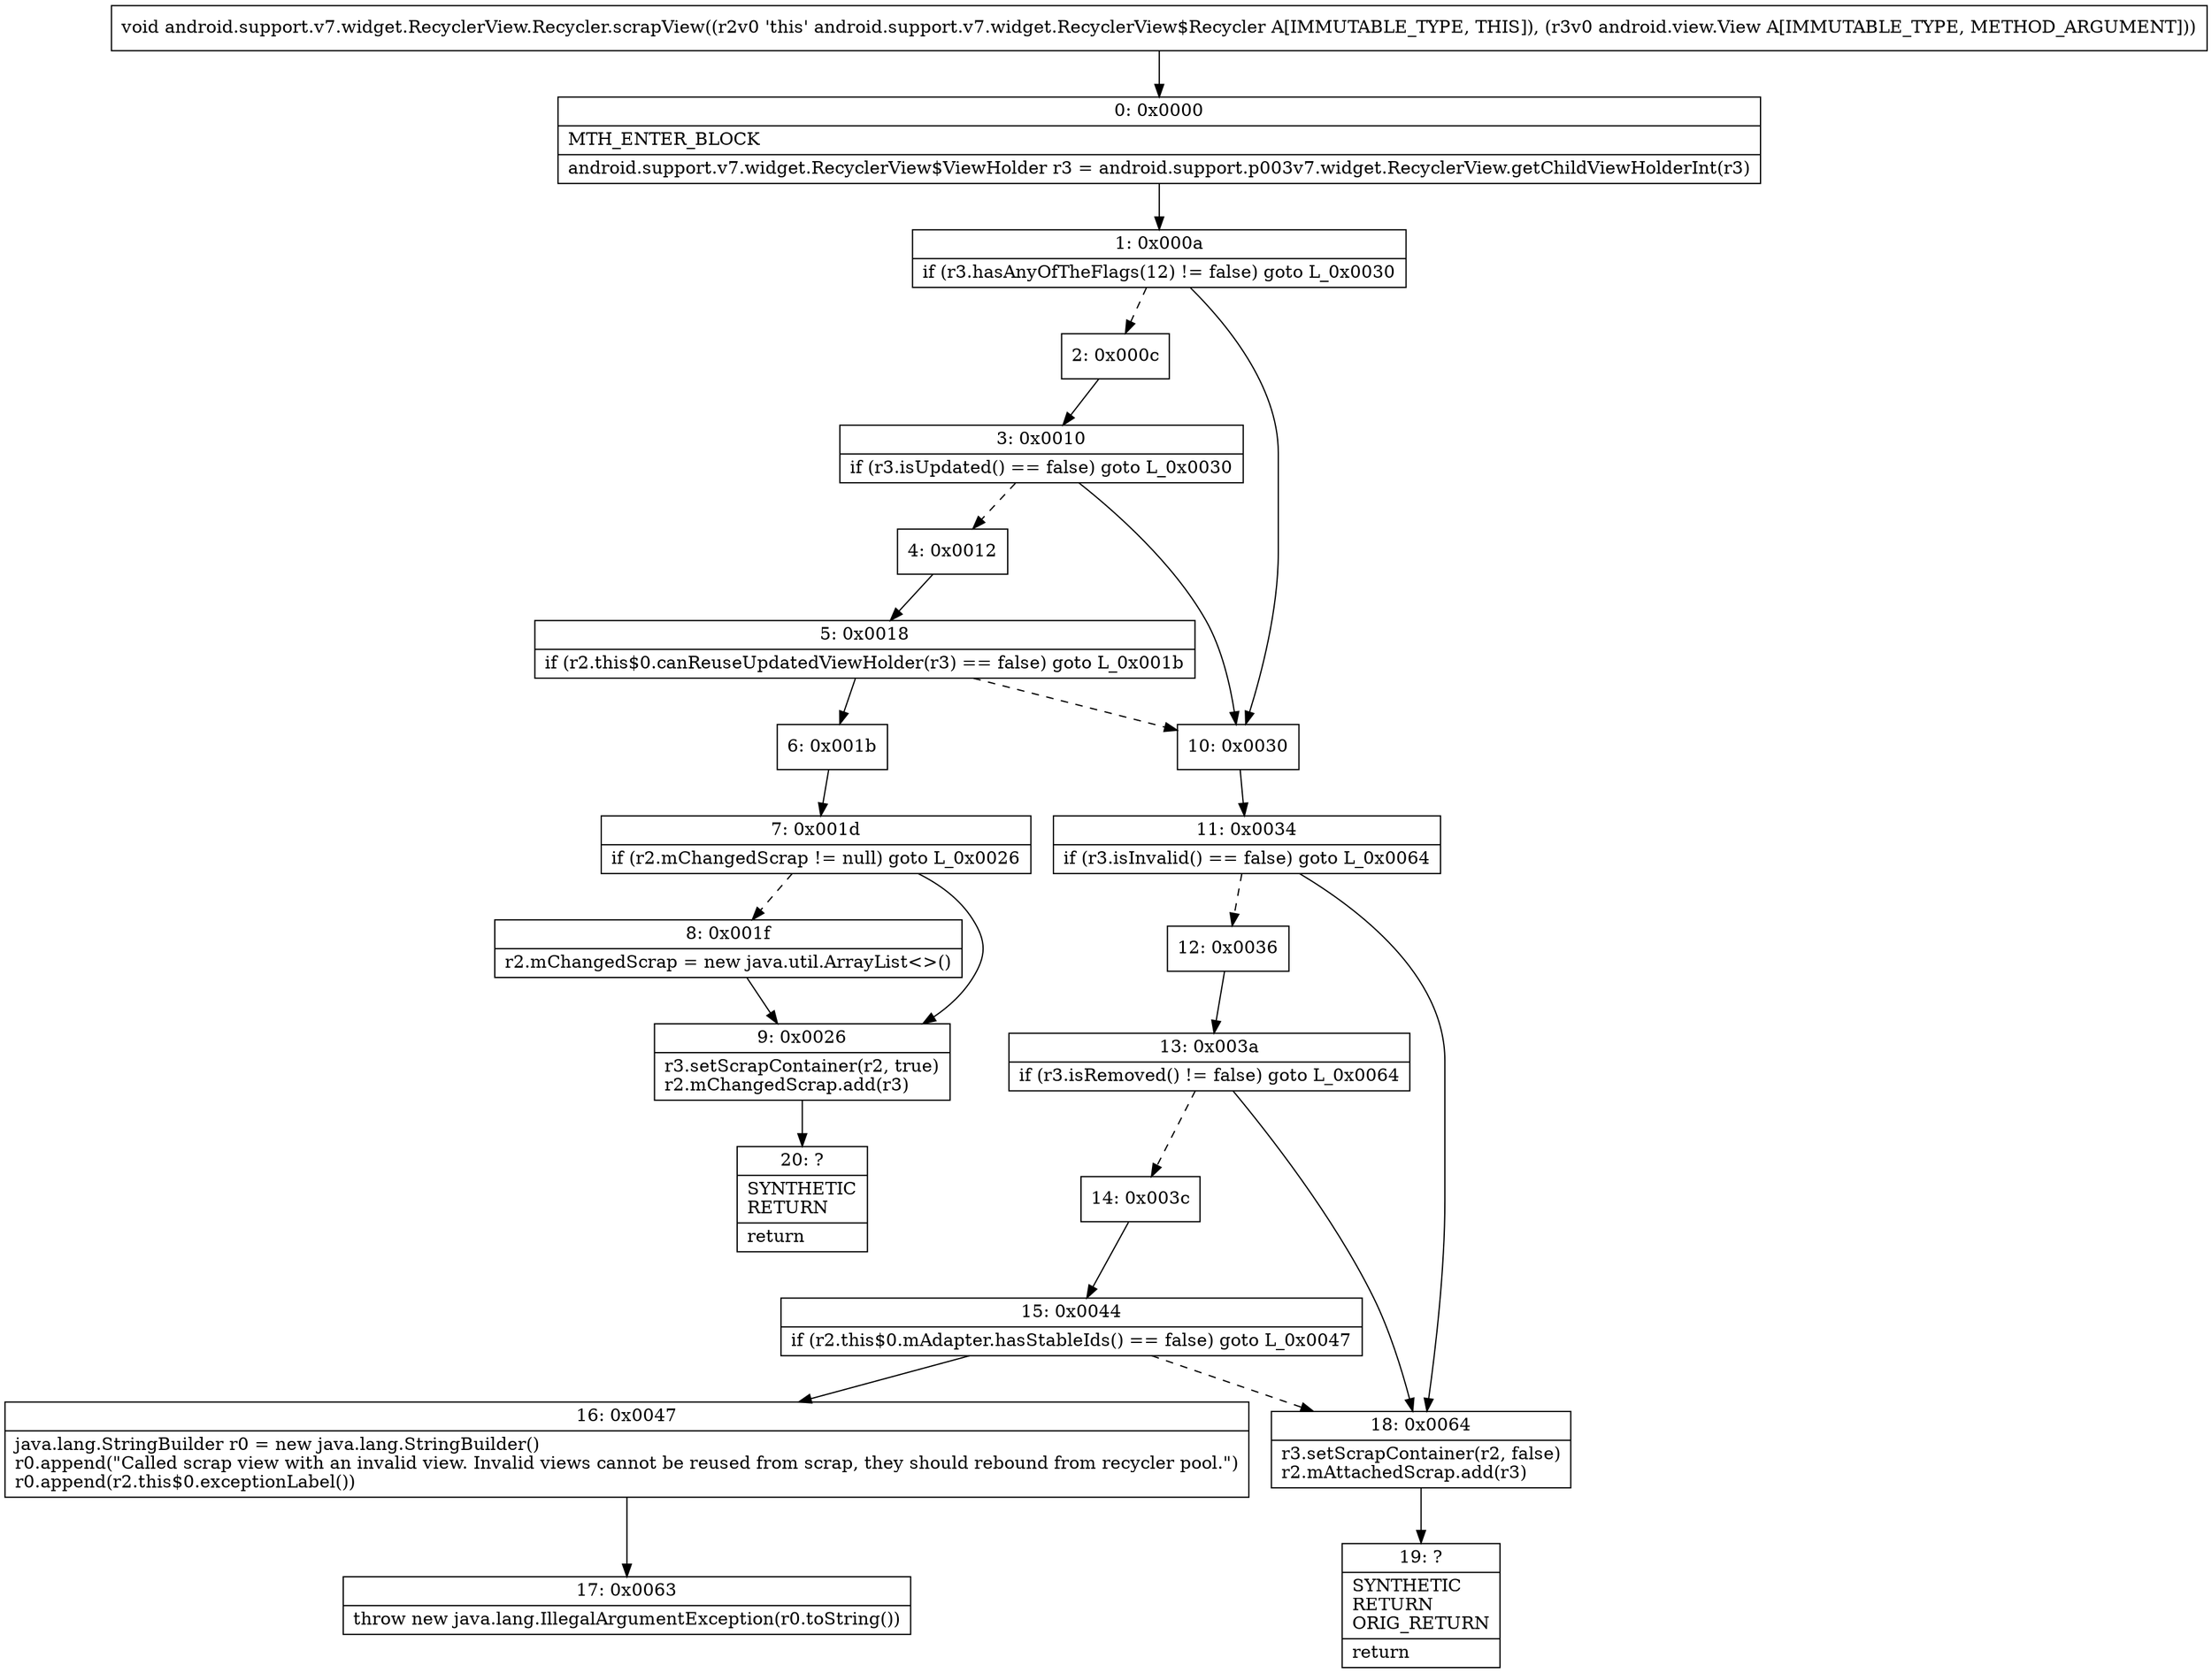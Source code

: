 digraph "CFG forandroid.support.v7.widget.RecyclerView.Recycler.scrapView(Landroid\/view\/View;)V" {
Node_0 [shape=record,label="{0\:\ 0x0000|MTH_ENTER_BLOCK\l|android.support.v7.widget.RecyclerView$ViewHolder r3 = android.support.p003v7.widget.RecyclerView.getChildViewHolderInt(r3)\l}"];
Node_1 [shape=record,label="{1\:\ 0x000a|if (r3.hasAnyOfTheFlags(12) != false) goto L_0x0030\l}"];
Node_2 [shape=record,label="{2\:\ 0x000c}"];
Node_3 [shape=record,label="{3\:\ 0x0010|if (r3.isUpdated() == false) goto L_0x0030\l}"];
Node_4 [shape=record,label="{4\:\ 0x0012}"];
Node_5 [shape=record,label="{5\:\ 0x0018|if (r2.this$0.canReuseUpdatedViewHolder(r3) == false) goto L_0x001b\l}"];
Node_6 [shape=record,label="{6\:\ 0x001b}"];
Node_7 [shape=record,label="{7\:\ 0x001d|if (r2.mChangedScrap != null) goto L_0x0026\l}"];
Node_8 [shape=record,label="{8\:\ 0x001f|r2.mChangedScrap = new java.util.ArrayList\<\>()\l}"];
Node_9 [shape=record,label="{9\:\ 0x0026|r3.setScrapContainer(r2, true)\lr2.mChangedScrap.add(r3)\l}"];
Node_10 [shape=record,label="{10\:\ 0x0030}"];
Node_11 [shape=record,label="{11\:\ 0x0034|if (r3.isInvalid() == false) goto L_0x0064\l}"];
Node_12 [shape=record,label="{12\:\ 0x0036}"];
Node_13 [shape=record,label="{13\:\ 0x003a|if (r3.isRemoved() != false) goto L_0x0064\l}"];
Node_14 [shape=record,label="{14\:\ 0x003c}"];
Node_15 [shape=record,label="{15\:\ 0x0044|if (r2.this$0.mAdapter.hasStableIds() == false) goto L_0x0047\l}"];
Node_16 [shape=record,label="{16\:\ 0x0047|java.lang.StringBuilder r0 = new java.lang.StringBuilder()\lr0.append(\"Called scrap view with an invalid view. Invalid views cannot be reused from scrap, they should rebound from recycler pool.\")\lr0.append(r2.this$0.exceptionLabel())\l}"];
Node_17 [shape=record,label="{17\:\ 0x0063|throw new java.lang.IllegalArgumentException(r0.toString())\l}"];
Node_18 [shape=record,label="{18\:\ 0x0064|r3.setScrapContainer(r2, false)\lr2.mAttachedScrap.add(r3)\l}"];
Node_19 [shape=record,label="{19\:\ ?|SYNTHETIC\lRETURN\lORIG_RETURN\l|return\l}"];
Node_20 [shape=record,label="{20\:\ ?|SYNTHETIC\lRETURN\l|return\l}"];
MethodNode[shape=record,label="{void android.support.v7.widget.RecyclerView.Recycler.scrapView((r2v0 'this' android.support.v7.widget.RecyclerView$Recycler A[IMMUTABLE_TYPE, THIS]), (r3v0 android.view.View A[IMMUTABLE_TYPE, METHOD_ARGUMENT])) }"];
MethodNode -> Node_0;
Node_0 -> Node_1;
Node_1 -> Node_2[style=dashed];
Node_1 -> Node_10;
Node_2 -> Node_3;
Node_3 -> Node_4[style=dashed];
Node_3 -> Node_10;
Node_4 -> Node_5;
Node_5 -> Node_6;
Node_5 -> Node_10[style=dashed];
Node_6 -> Node_7;
Node_7 -> Node_8[style=dashed];
Node_7 -> Node_9;
Node_8 -> Node_9;
Node_9 -> Node_20;
Node_10 -> Node_11;
Node_11 -> Node_12[style=dashed];
Node_11 -> Node_18;
Node_12 -> Node_13;
Node_13 -> Node_14[style=dashed];
Node_13 -> Node_18;
Node_14 -> Node_15;
Node_15 -> Node_16;
Node_15 -> Node_18[style=dashed];
Node_16 -> Node_17;
Node_18 -> Node_19;
}

